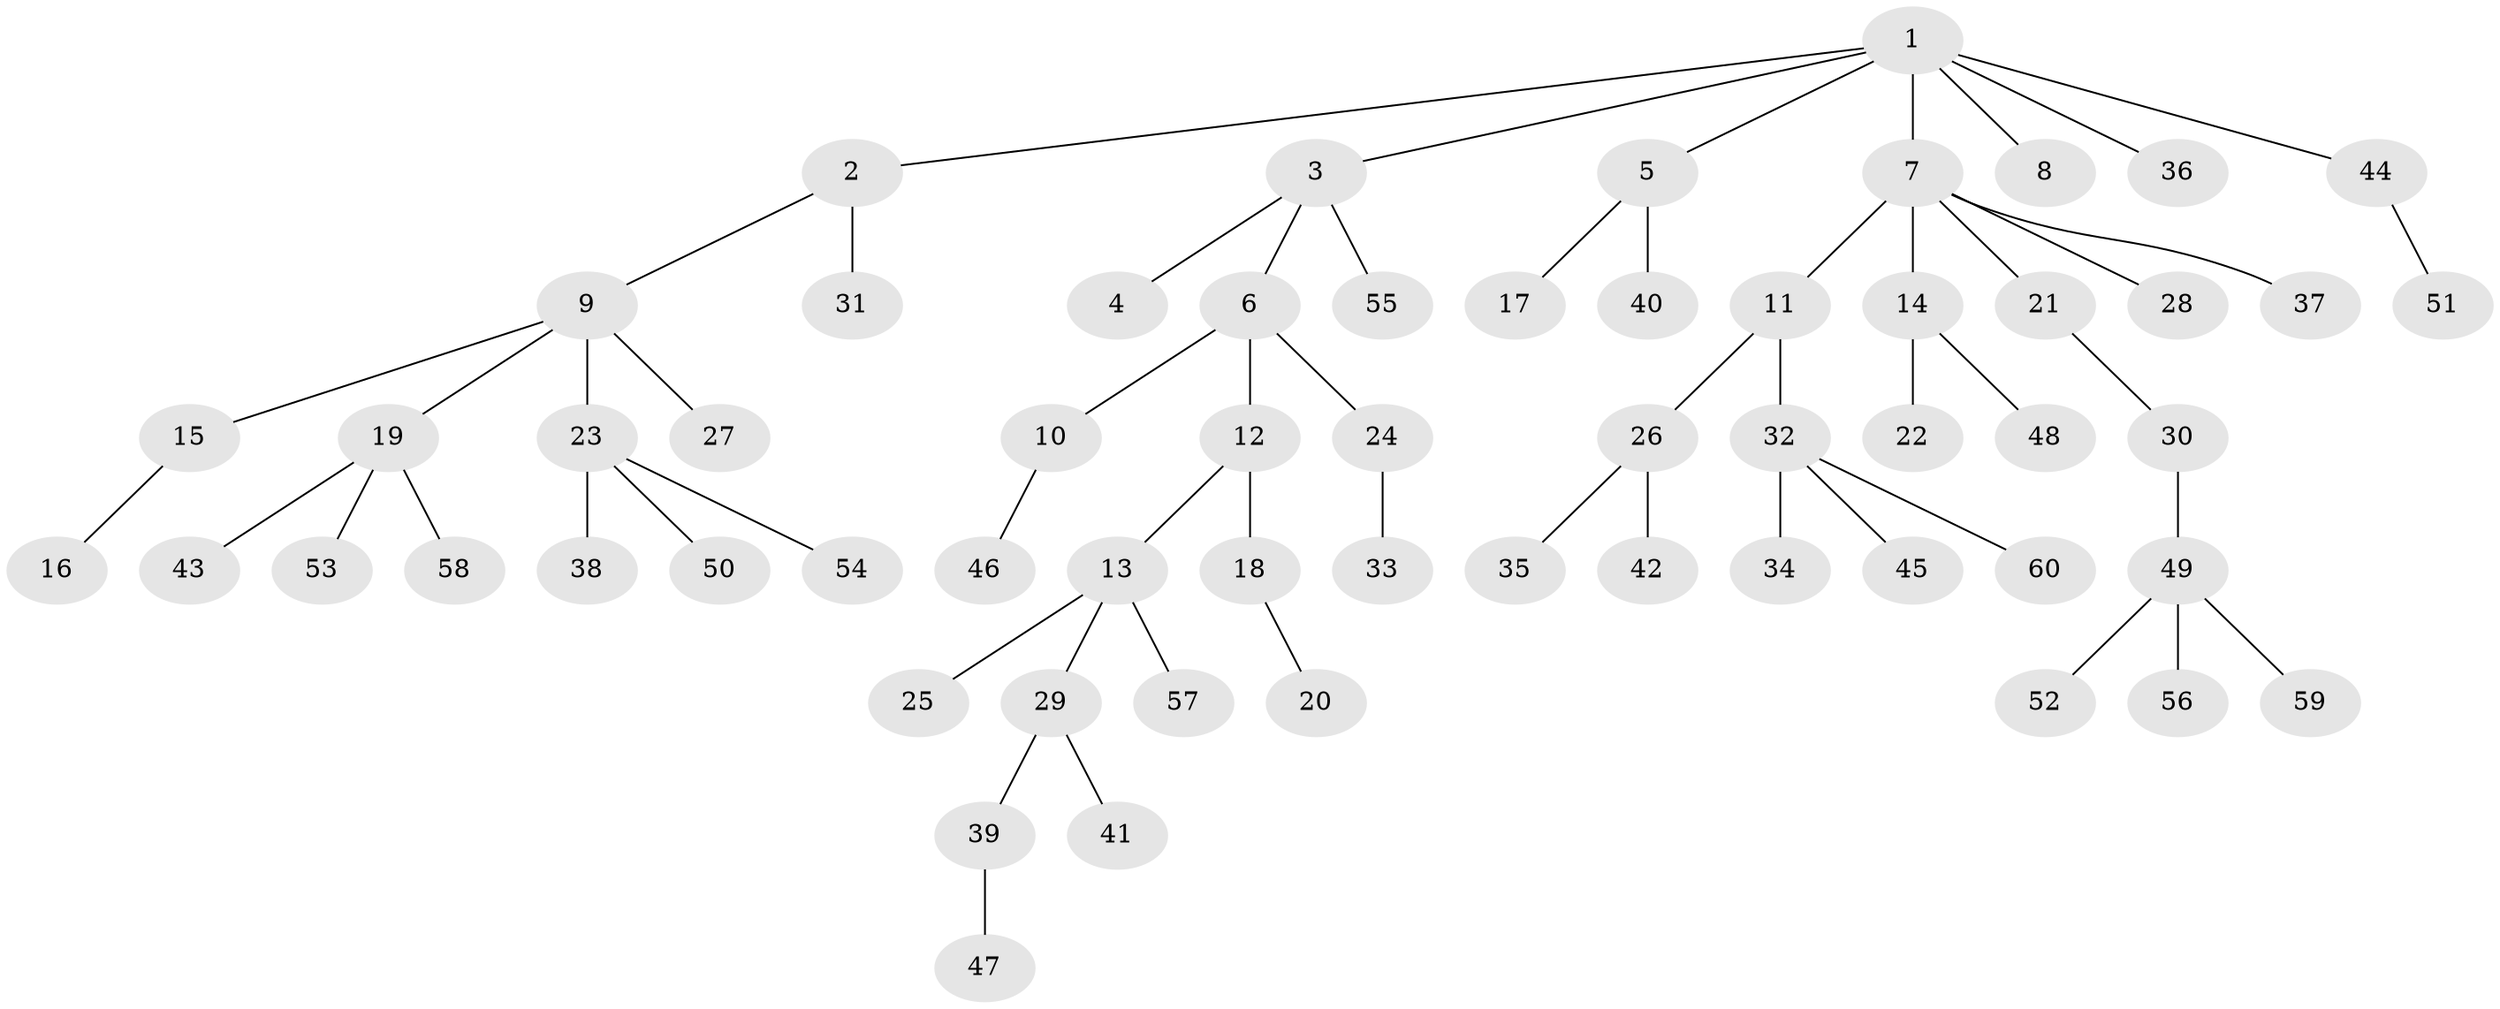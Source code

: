 // Generated by graph-tools (version 1.1) at 2025/02/03/09/25 03:02:31]
// undirected, 60 vertices, 59 edges
graph export_dot {
graph [start="1"]
  node [color=gray90,style=filled];
  1;
  2;
  3;
  4;
  5;
  6;
  7;
  8;
  9;
  10;
  11;
  12;
  13;
  14;
  15;
  16;
  17;
  18;
  19;
  20;
  21;
  22;
  23;
  24;
  25;
  26;
  27;
  28;
  29;
  30;
  31;
  32;
  33;
  34;
  35;
  36;
  37;
  38;
  39;
  40;
  41;
  42;
  43;
  44;
  45;
  46;
  47;
  48;
  49;
  50;
  51;
  52;
  53;
  54;
  55;
  56;
  57;
  58;
  59;
  60;
  1 -- 2;
  1 -- 3;
  1 -- 5;
  1 -- 7;
  1 -- 8;
  1 -- 36;
  1 -- 44;
  2 -- 9;
  2 -- 31;
  3 -- 4;
  3 -- 6;
  3 -- 55;
  5 -- 17;
  5 -- 40;
  6 -- 10;
  6 -- 12;
  6 -- 24;
  7 -- 11;
  7 -- 14;
  7 -- 21;
  7 -- 28;
  7 -- 37;
  9 -- 15;
  9 -- 19;
  9 -- 23;
  9 -- 27;
  10 -- 46;
  11 -- 26;
  11 -- 32;
  12 -- 13;
  12 -- 18;
  13 -- 25;
  13 -- 29;
  13 -- 57;
  14 -- 22;
  14 -- 48;
  15 -- 16;
  18 -- 20;
  19 -- 43;
  19 -- 53;
  19 -- 58;
  21 -- 30;
  23 -- 38;
  23 -- 50;
  23 -- 54;
  24 -- 33;
  26 -- 35;
  26 -- 42;
  29 -- 39;
  29 -- 41;
  30 -- 49;
  32 -- 34;
  32 -- 45;
  32 -- 60;
  39 -- 47;
  44 -- 51;
  49 -- 52;
  49 -- 56;
  49 -- 59;
}
